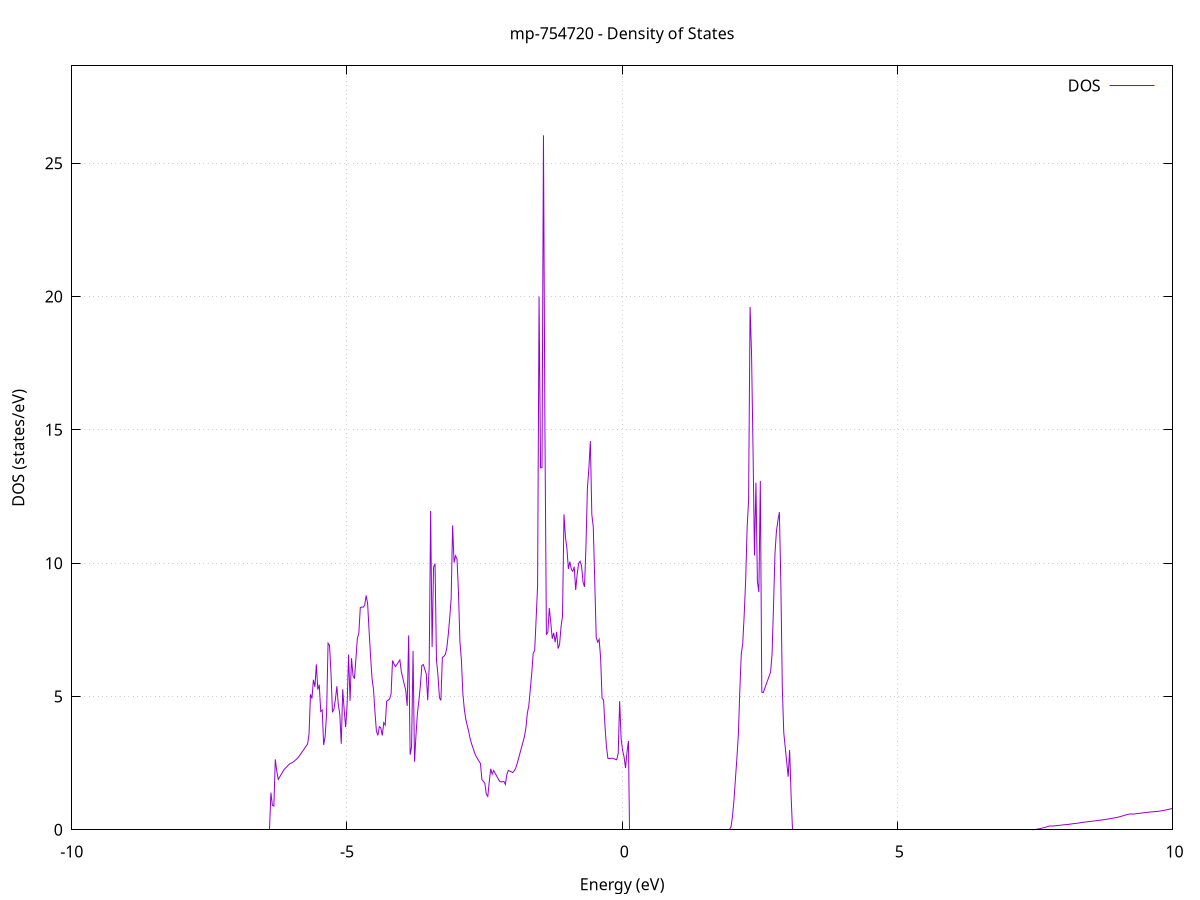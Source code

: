 set title 'mp-754720 - Density of States'
set xlabel 'Energy (eV)'
set ylabel 'DOS (states/eV)'
set grid
set xrange [-10:10]
set yrange [0:28.649]
set xzeroaxis lt -1
set terminal png size 800,600
set output 'mp-754720_dos_gnuplot.png'
plot '-' using 1:2 with lines title 'DOS'
-21.638000 0.000000
-21.611400 0.000000
-21.584700 0.000000
-21.558100 0.000000
-21.531500 0.000000
-21.504900 0.000000
-21.478200 0.000000
-21.451600 0.000000
-21.425000 0.000000
-21.398400 0.000000
-21.371700 0.000000
-21.345100 0.000000
-21.318500 0.000000
-21.291900 0.000000
-21.265200 0.000000
-21.238600 0.000000
-21.212000 0.000000
-21.185400 0.000000
-21.158700 0.000000
-21.132100 0.000000
-21.105500 0.000000
-21.078900 0.000000
-21.052200 0.000000
-21.025600 0.000000
-20.999000 0.000000
-20.972400 0.000000
-20.945700 0.000000
-20.919100 0.000000
-20.892500 0.000000
-20.865900 0.000000
-20.839200 0.000000
-20.812600 0.000000
-20.786000 0.000000
-20.759400 0.000000
-20.732700 0.000000
-20.706100 0.000000
-20.679500 0.000000
-20.652900 0.000000
-20.626200 0.000000
-20.599600 0.000000
-20.573000 0.000000
-20.546400 0.000000
-20.519700 0.000000
-20.493100 0.000000
-20.466500 0.000000
-20.439900 0.000000
-20.413200 0.000000
-20.386600 0.000000
-20.360000 0.000000
-20.333400 0.000000
-20.306700 0.000000
-20.280100 0.000000
-20.253500 0.000000
-20.226900 0.000000
-20.200200 0.000000
-20.173600 0.000000
-20.147000 0.000000
-20.120400 0.000000
-20.093700 0.000000
-20.067100 0.000000
-20.040500 0.000000
-20.013900 0.000000
-19.987200 0.000000
-19.960600 0.000000
-19.934000 0.000000
-19.907400 0.000000
-19.880700 0.000000
-19.854100 0.000000
-19.827500 0.000000
-19.800900 0.000000
-19.774200 0.000000
-19.747600 0.000000
-19.721000 0.000000
-19.694400 0.000000
-19.667700 0.000000
-19.641100 0.000000
-19.614500 0.000000
-19.587900 0.000000
-19.561200 0.000000
-19.534600 0.000000
-19.508000 0.000000
-19.481400 0.000000
-19.454700 0.000000
-19.428100 0.000000
-19.401500 0.000000
-19.374900 0.000000
-19.348200 0.000000
-19.321600 0.000000
-19.295000 0.000000
-19.268400 0.000000
-19.241700 0.000000
-19.215100 0.013500
-19.188500 0.262800
-19.161900 0.512100
-19.135200 0.761300
-19.108600 0.581000
-19.082000 0.861000
-19.055400 1.141000
-19.028700 1.421000
-19.002100 1.131300
-18.975500 1.180800
-18.948900 1.230400
-18.922200 1.279900
-18.895600 1.297900
-18.869000 1.308800
-18.842400 1.319700
-18.815700 1.331900
-18.789100 1.330000
-18.762500 1.328100
-18.735900 1.326100
-18.709200 1.344200
-18.682600 1.369500
-18.656000 1.394700
-18.629400 1.420000
-18.602700 1.445300
-18.576100 1.470600
-18.549500 1.483100
-18.522900 1.506800
-18.496200 1.530500
-18.469600 1.542400
-18.443000 1.564600
-18.416400 1.586800
-18.389700 1.609800
-18.363100 1.633300
-18.336500 1.656800
-18.309900 1.680700
-18.283200 1.705400
-18.256600 1.730200
-18.230000 1.754900
-18.203400 1.779600
-18.176700 1.823800
-18.150100 1.875600
-18.123500 1.921600
-18.096900 1.970700
-18.070200 2.034600
-18.043600 2.095800
-18.017000 2.142300
-17.990400 2.188800
-17.963700 2.235300
-17.937100 2.279700
-17.910500 2.323800
-17.883900 2.367900
-17.857200 2.410000
-17.830600 2.451700
-17.804000 2.606600
-17.777400 2.712200
-17.750700 2.817700
-17.724100 3.041800
-17.697500 3.201600
-17.670900 3.361400
-17.644200 3.524700
-17.617600 3.700700
-17.591000 3.876600
-17.564400 4.531100
-17.537700 4.393200
-17.511100 5.757300
-17.484500 6.643500
-17.457900 4.476700
-17.431200 9.037900
-17.404600 3.074600
-17.378000 1.661200
-17.351400 4.841900
-17.324700 5.038200
-17.298100 11.212200
-17.271500 9.066500
-17.244900 17.786100
-17.218200 11.670300
-17.191600 11.212400
-17.165000 11.728000
-17.138400 12.166600
-17.111700 12.507100
-17.085100 13.699700
-17.058500 14.725500
-17.031900 9.763300
-17.005200 5.549600
-16.978600 0.000000
-16.952000 0.000000
-16.925400 0.000000
-16.898700 0.000000
-16.872100 0.000000
-16.845500 0.000000
-16.818900 0.000000
-16.792200 0.000000
-16.765600 0.000000
-16.739000 0.000000
-16.712400 0.000000
-16.685700 0.000000
-16.659100 0.000000
-16.632500 0.000000
-16.605900 0.000000
-16.579200 0.000000
-16.552600 0.000000
-16.526000 0.000000
-16.499400 0.000000
-16.472700 0.000000
-16.446100 0.000000
-16.419500 0.000000
-16.392900 0.000000
-16.366200 0.000000
-16.339600 0.000000
-16.313000 0.000000
-16.286400 0.000000
-16.259700 0.000000
-16.233100 0.000000
-16.206500 0.000000
-16.179900 0.000000
-16.153200 0.000000
-16.126600 0.000000
-16.100000 0.000000
-16.073400 0.000000
-16.046700 0.000000
-16.020100 0.000000
-15.993500 0.000000
-15.966900 0.000000
-15.940200 0.000000
-15.913600 0.000000
-15.887000 0.000000
-15.860400 0.000000
-15.833700 0.000000
-15.807100 0.000000
-15.780500 0.000000
-15.753900 0.000000
-15.727200 0.000000
-15.700600 0.000000
-15.674000 0.000000
-15.647400 0.000000
-15.620700 0.000000
-15.594100 0.000000
-15.567500 0.000000
-15.540900 0.000000
-15.514200 0.000000
-15.487600 0.000000
-15.461000 0.000000
-15.434400 0.000000
-15.407700 0.000000
-15.381100 0.000000
-15.354500 0.000000
-15.327900 0.000000
-15.301200 0.000000
-15.274600 0.000000
-15.248000 0.000000
-15.221400 0.000000
-15.194700 0.000000
-15.168100 0.000000
-15.141500 0.000000
-15.114900 0.000000
-15.088200 0.000000
-15.061600 0.000000
-15.035000 0.000000
-15.008400 0.000000
-14.981700 0.000000
-14.955100 0.000000
-14.928500 0.000000
-14.901900 0.000000
-14.875200 0.000000
-14.848600 0.000000
-14.822000 0.000000
-14.795400 0.000000
-14.768700 0.000000
-14.742100 0.000000
-14.715500 0.000000
-14.688900 0.000000
-14.662200 0.000000
-14.635600 0.000000
-14.609000 0.000000
-14.582400 0.000000
-14.555700 0.000000
-14.529100 0.000000
-14.502500 0.000000
-14.475900 0.000000
-14.449200 0.000000
-14.422600 0.000000
-14.396000 0.000000
-14.369400 0.000000
-14.342700 0.000000
-14.316100 0.000000
-14.289500 0.000000
-14.262900 0.000000
-14.236200 0.000000
-14.209600 0.000000
-14.183000 0.000000
-14.156400 0.000000
-14.129800 0.000000
-14.103100 0.000000
-14.076500 0.000000
-14.049900 0.000000
-14.023300 0.000000
-13.996600 0.000000
-13.970000 0.000000
-13.943400 0.000000
-13.916800 0.000000
-13.890100 0.000000
-13.863500 0.000000
-13.836900 0.000000
-13.810300 0.000000
-13.783600 0.000000
-13.757000 0.000000
-13.730400 0.000000
-13.703800 0.000000
-13.677100 0.000000
-13.650500 0.000000
-13.623900 0.000000
-13.597300 0.000000
-13.570600 0.000000
-13.544000 0.000000
-13.517400 0.000000
-13.490800 0.000000
-13.464100 0.000000
-13.437500 0.000000
-13.410900 0.000000
-13.384300 0.000000
-13.357600 0.000000
-13.331000 0.000000
-13.304400 0.000000
-13.277800 0.000000
-13.251100 0.000000
-13.224500 0.000000
-13.197900 0.000000
-13.171300 0.000000
-13.144600 0.000000
-13.118000 0.000000
-13.091400 0.000000
-13.064800 0.000000
-13.038100 0.000000
-13.011500 0.000000
-12.984900 0.000000
-12.958300 0.000000
-12.931600 0.000000
-12.905000 0.000000
-12.878400 0.000000
-12.851800 0.000000
-12.825100 0.000000
-12.798500 0.000000
-12.771900 0.000000
-12.745300 0.000000
-12.718600 0.000000
-12.692000 0.000000
-12.665400 0.000000
-12.638800 0.000000
-12.612100 0.000000
-12.585500 0.000000
-12.558900 0.000000
-12.532300 0.000000
-12.505600 0.000000
-12.479000 0.000000
-12.452400 0.000000
-12.425800 0.000000
-12.399100 0.000000
-12.372500 0.000000
-12.345900 0.000000
-12.319300 0.000000
-12.292600 0.000000
-12.266000 0.000000
-12.239400 0.000000
-12.212800 0.000000
-12.186100 0.000000
-12.159500 0.000000
-12.132900 0.000000
-12.106300 0.000000
-12.079600 0.000000
-12.053000 0.000000
-12.026400 0.000000
-11.999800 0.000000
-11.973100 0.000000
-11.946500 0.000000
-11.919900 0.000000
-11.893300 0.000000
-11.866600 0.000000
-11.840000 0.000000
-11.813400 0.000000
-11.786800 0.000000
-11.760100 0.000000
-11.733500 0.000000
-11.706900 0.000000
-11.680300 0.000000
-11.653600 0.000000
-11.627000 0.000000
-11.600400 0.000000
-11.573800 0.000000
-11.547100 0.000000
-11.520500 0.000000
-11.493900 0.000000
-11.467300 0.000000
-11.440600 0.000000
-11.414000 0.000000
-11.387400 0.000000
-11.360800 0.000000
-11.334100 0.000000
-11.307500 0.000000
-11.280900 0.000000
-11.254300 0.000000
-11.227600 0.000000
-11.201000 0.000000
-11.174400 0.000000
-11.147800 0.000000
-11.121100 0.000000
-11.094500 0.000000
-11.067900 0.000000
-11.041300 0.000000
-11.014600 0.000000
-10.988000 0.000000
-10.961400 0.000000
-10.934800 0.000000
-10.908100 0.000000
-10.881500 0.000000
-10.854900 0.000000
-10.828300 0.000000
-10.801600 0.000000
-10.775000 0.000000
-10.748400 0.000000
-10.721800 0.000000
-10.695100 0.000000
-10.668500 0.000000
-10.641900 0.000000
-10.615300 0.000000
-10.588600 0.000000
-10.562000 0.000000
-10.535400 0.000000
-10.508800 0.000000
-10.482100 0.000000
-10.455500 0.000000
-10.428900 0.000000
-10.402300 0.000000
-10.375600 0.000000
-10.349000 0.000000
-10.322400 0.000000
-10.295800 0.000000
-10.269100 0.000000
-10.242500 0.000000
-10.215900 0.000000
-10.189300 0.000000
-10.162600 0.000000
-10.136000 0.000000
-10.109400 0.000000
-10.082800 0.000000
-10.056100 0.000000
-10.029500 0.000000
-10.002900 0.000000
-9.976300 0.000000
-9.949600 0.000000
-9.923000 0.000000
-9.896400 0.000000
-9.869800 0.000000
-9.843100 0.000000
-9.816500 0.000000
-9.789900 0.000000
-9.763300 0.000000
-9.736600 0.000000
-9.710000 0.000000
-9.683400 0.000000
-9.656800 0.000000
-9.630100 0.000000
-9.603500 0.000000
-9.576900 0.000000
-9.550300 0.000000
-9.523600 0.000000
-9.497000 0.000000
-9.470400 0.000000
-9.443800 0.000000
-9.417100 0.000000
-9.390500 0.000000
-9.363900 0.000000
-9.337300 0.000000
-9.310600 0.000000
-9.284000 0.000000
-9.257400 0.000000
-9.230800 0.000000
-9.204100 0.000000
-9.177500 0.000000
-9.150900 0.000000
-9.124300 0.000000
-9.097600 0.000000
-9.071000 0.000000
-9.044400 0.000000
-9.017800 0.000000
-8.991100 0.000000
-8.964500 0.000000
-8.937900 0.000000
-8.911300 0.000000
-8.884600 0.000000
-8.858000 0.000000
-8.831400 0.000000
-8.804800 0.000000
-8.778100 0.000000
-8.751500 0.000000
-8.724900 0.000000
-8.698300 0.000000
-8.671600 0.000000
-8.645000 0.000000
-8.618400 0.000000
-8.591800 0.000000
-8.565100 0.000000
-8.538500 0.000000
-8.511900 0.000000
-8.485300 0.000000
-8.458600 0.000000
-8.432000 0.000000
-8.405400 0.000000
-8.378800 0.000000
-8.352100 0.000000
-8.325500 0.000000
-8.298900 0.000000
-8.272300 0.000000
-8.245600 0.000000
-8.219000 0.000000
-8.192400 0.000000
-8.165800 0.000000
-8.139100 0.000000
-8.112500 0.000000
-8.085900 0.000000
-8.059300 0.000000
-8.032600 0.000000
-8.006000 0.000000
-7.979400 0.000000
-7.952800 0.000000
-7.926100 0.000000
-7.899500 0.000000
-7.872900 0.000000
-7.846300 0.000000
-7.819600 0.000000
-7.793000 0.000000
-7.766400 0.000000
-7.739800 0.000000
-7.713100 0.000000
-7.686500 0.000000
-7.659900 0.000000
-7.633300 0.000000
-7.606600 0.000000
-7.580000 0.000000
-7.553400 0.000000
-7.526800 0.000000
-7.500100 0.000000
-7.473500 0.000000
-7.446900 0.000000
-7.420300 0.000000
-7.393600 0.000000
-7.367000 0.000000
-7.340400 0.000000
-7.313800 0.000000
-7.287100 0.000000
-7.260500 0.000000
-7.233900 0.000000
-7.207300 0.000000
-7.180600 0.000000
-7.154000 0.000000
-7.127400 0.000000
-7.100800 0.000000
-7.074100 0.000000
-7.047500 0.000000
-7.020900 0.000000
-6.994300 0.000000
-6.967600 0.000000
-6.941000 0.000000
-6.914400 0.000000
-6.887800 0.000000
-6.861100 0.000000
-6.834500 0.000000
-6.807900 0.000000
-6.781300 0.000000
-6.754600 0.000000
-6.728000 0.000000
-6.701400 0.000000
-6.674800 0.000000
-6.648100 0.000000
-6.621500 0.000000
-6.594900 0.000000
-6.568300 0.000000
-6.541600 0.000000
-6.515000 0.000000
-6.488400 0.000000
-6.461800 0.000000
-6.435100 0.000000
-6.408500 0.000000
-6.381900 1.392800
-6.355300 0.919900
-6.328600 0.892700
-6.302000 2.640400
-6.275400 2.198100
-6.248800 1.891000
-6.222100 1.982500
-6.195500 2.074000
-6.168900 2.165500
-6.142300 2.257000
-6.115600 2.316500
-6.089000 2.374400
-6.062400 2.432400
-6.035800 2.479200
-6.009100 2.504400
-5.982500 2.533200
-5.955900 2.579200
-5.929300 2.625200
-5.902600 2.677500
-5.876000 2.741100
-5.849400 2.819700
-5.822800 2.898300
-5.796100 2.976900
-5.769500 3.055500
-5.742900 3.134100
-5.716300 3.212700
-5.689600 3.583800
-5.663000 5.082500
-5.636400 4.922500
-5.609800 5.625900
-5.583100 5.360100
-5.556500 6.203500
-5.529900 5.256000
-5.503300 5.438900
-5.476600 4.436300
-5.450000 4.491300
-5.423400 3.181900
-5.396800 3.495100
-5.370100 4.367100
-5.343500 6.995700
-5.316900 6.921500
-5.290300 5.875000
-5.263600 4.405000
-5.237000 4.530000
-5.210400 4.882500
-5.183800 5.384000
-5.157100 4.685300
-5.130500 4.342300
-5.103900 3.224600
-5.077300 5.272000
-5.050600 4.494600
-5.024000 3.845200
-4.997400 4.683400
-4.970800 6.568600
-4.944100 4.835200
-4.917500 6.434800
-4.890900 5.790300
-4.864300 5.664400
-4.837600 6.400900
-4.811000 7.185900
-4.784400 7.372600
-4.757800 8.333700
-4.731100 8.355000
-4.704500 8.347100
-4.677900 8.425600
-4.651300 8.787300
-4.624600 8.483500
-4.598000 7.458800
-4.571400 6.511000
-4.544800 5.677700
-4.518100 5.269300
-4.491500 4.419100
-4.464900 3.698300
-4.438300 3.539800
-4.411600 3.870100
-4.385000 3.819500
-4.358400 3.535700
-4.331800 4.019200
-4.305100 3.928300
-4.278500 4.822400
-4.251900 4.859200
-4.225300 4.909100
-4.198600 5.087900
-4.172000 6.348600
-4.145400 6.212800
-4.118800 6.118600
-4.092100 6.201600
-4.065500 6.284700
-4.038900 6.367700
-4.012300 5.928100
-3.985600 5.692800
-3.959000 5.457500
-3.932400 5.233100
-3.905800 4.646400
-3.879100 7.288300
-3.852500 2.818400
-3.825900 3.116700
-3.799300 6.707600
-3.772600 2.552300
-3.746000 3.549500
-3.719400 4.377600
-3.692800 4.849600
-3.666100 5.418300
-3.639500 6.159100
-3.612900 6.197000
-3.586300 6.023100
-3.559600 5.848900
-3.533000 4.858800
-3.506400 6.081300
-3.479800 11.956700
-3.453100 6.851500
-3.426500 9.849600
-3.399900 9.981700
-3.373300 6.354200
-3.346600 5.793700
-3.320000 4.957400
-3.293400 4.851900
-3.266800 6.466200
-3.240100 6.501100
-3.213500 6.574300
-3.186900 6.799400
-3.160300 7.303500
-3.133700 7.924200
-3.107000 8.679000
-3.080400 11.413800
-3.053800 10.021900
-3.027200 10.275500
-3.000500 10.154900
-2.973900 8.899500
-2.947300 7.040100
-2.920700 6.369300
-2.894000 5.093200
-2.867400 4.515200
-2.840800 4.136200
-2.814200 3.907000
-2.787500 3.677700
-2.760900 3.412000
-2.734300 3.213300
-2.707700 3.057400
-2.681000 2.885400
-2.654400 2.757500
-2.627800 2.666000
-2.601200 2.574500
-2.574500 2.483000
-2.547900 1.883000
-2.521300 1.814600
-2.494700 1.746300
-2.468000 1.328800
-2.441400 1.250200
-2.414800 1.799800
-2.388200 2.287700
-2.361500 2.084400
-2.334900 2.221000
-2.308300 2.121400
-2.281700 2.021800
-2.255000 1.922200
-2.228400 1.822600
-2.201800 1.795800
-2.175200 1.803000
-2.148500 1.810300
-2.121900 1.698400
-2.095300 2.061900
-2.068700 2.228000
-2.042000 2.201000
-2.015400 2.174100
-1.988800 2.147300
-1.962200 2.206200
-1.935500 2.303200
-1.908900 2.473100
-1.882300 2.676500
-1.855700 2.880000
-1.829000 3.083400
-1.802400 3.286800
-1.775800 3.490200
-1.749200 3.810900
-1.722500 4.374700
-1.695900 4.655000
-1.669300 5.255300
-1.642700 5.869700
-1.616000 6.623500
-1.589400 6.719700
-1.562800 7.915100
-1.536200 9.151400
-1.509500 19.998500
-1.482900 13.576300
-1.456300 13.582000
-1.429700 26.044600
-1.403000 15.000800
-1.376400 7.312900
-1.349800 7.418100
-1.323200 8.319500
-1.296500 7.761400
-1.269900 7.165600
-1.243300 7.384900
-1.216700 7.036000
-1.190000 7.422600
-1.163400 6.796900
-1.136800 6.951300
-1.110200 7.618800
-1.083500 8.007900
-1.056900 11.830200
-1.030300 10.982100
-1.003700 10.558500
-0.977000 9.781500
-0.950400 10.056300
-0.923800 9.766800
-0.897200 9.692500
-0.870500 9.862600
-0.843900 8.994400
-0.817300 9.581800
-0.790700 9.991000
-0.764000 10.071500
-0.737400 9.896100
-0.710800 9.286400
-0.684200 9.111400
-0.657500 10.612300
-0.630900 12.822500
-0.604300 13.560000
-0.577700 14.576400
-0.551000 11.824100
-0.524400 11.352000
-0.497800 9.329900
-0.471200 7.216000
-0.444500 7.035300
-0.417900 7.144800
-0.391300 6.449900
-0.364700 4.928800
-0.338000 4.872800
-0.311400 3.872000
-0.284800 3.102200
-0.258200 2.674700
-0.231500 2.673500
-0.204900 2.680700
-0.178300 2.681100
-0.151700 2.666500
-0.125000 2.642800
-0.098400 2.625100
-0.071800 2.862600
-0.045200 4.823200
-0.018500 3.409800
0.008100 2.979900
0.034700 2.734700
0.061300 2.315200
0.088000 2.915300
0.114600 3.329900
0.141200 0.000000
0.167800 0.000000
0.194500 0.000000
0.221100 0.000000
0.247700 0.000000
0.274300 0.000000
0.301000 0.000000
0.327600 0.000000
0.354200 0.000000
0.380800 0.000000
0.407500 0.000000
0.434100 0.000000
0.460700 0.000000
0.487300 0.000000
0.514000 0.000000
0.540600 0.000000
0.567200 0.000000
0.593800 0.000000
0.620500 0.000000
0.647100 0.000000
0.673700 0.000000
0.700300 0.000000
0.727000 0.000000
0.753600 0.000000
0.780200 0.000000
0.806800 0.000000
0.833500 0.000000
0.860100 0.000000
0.886700 0.000000
0.913300 0.000000
0.940000 0.000000
0.966600 0.000000
0.993200 0.000000
1.019800 0.000000
1.046500 0.000000
1.073100 0.000000
1.099700 0.000000
1.126300 0.000000
1.153000 0.000000
1.179600 0.000000
1.206200 0.000000
1.232800 0.000000
1.259500 0.000000
1.286100 0.000000
1.312700 0.000000
1.339300 0.000000
1.366000 0.000000
1.392600 0.000000
1.419200 0.000000
1.445800 0.000000
1.472500 0.000000
1.499100 0.000000
1.525700 0.000000
1.552300 0.000000
1.579000 0.000000
1.605600 0.000000
1.632200 0.000000
1.658800 0.000000
1.685500 0.000000
1.712100 0.000000
1.738700 0.000000
1.765300 0.000000
1.792000 0.000000
1.818600 0.000000
1.845200 0.000000
1.871800 0.000000
1.898500 0.000000
1.925100 0.000000
1.951700 0.000000
1.978300 0.117400
2.005000 0.509700
2.031600 1.102600
2.058200 1.899900
2.084800 2.681500
2.111500 3.562700
2.138100 5.228800
2.164700 6.588000
2.191300 6.989700
2.218000 8.078800
2.244600 9.382500
2.271200 11.339100
2.297800 12.378100
2.324500 19.608700
2.351100 17.863100
2.377700 14.330500
2.404300 10.284200
2.431000 13.012400
2.457600 9.312200
2.484200 8.912100
2.510800 13.085500
2.537500 5.158200
2.564100 5.146000
2.590700 5.299300
2.617300 5.452700
2.644000 5.606200
2.670600 5.759700
2.697200 5.913200
2.723800 6.584000
2.750500 8.399400
2.777100 10.368000
2.803700 11.202900
2.830300 11.598400
2.857000 11.913600
2.883600 9.245200
2.910200 5.328700
2.936800 3.638300
2.963500 3.090100
2.990100 2.539700
3.016700 1.989300
3.043300 2.991300
3.070000 1.273600
3.096600 0.000000
3.123200 0.000000
3.149800 0.000000
3.176500 0.000000
3.203100 0.000000
3.229700 0.000000
3.256300 0.000000
3.283000 0.000000
3.309600 0.000000
3.336200 0.000000
3.362800 0.000000
3.389500 0.000000
3.416100 0.000000
3.442700 0.000000
3.469300 0.000000
3.496000 0.000000
3.522600 0.000000
3.549200 0.000000
3.575800 0.000000
3.602500 0.000000
3.629100 0.000000
3.655700 0.000000
3.682300 0.000000
3.709000 0.000000
3.735600 0.000000
3.762200 0.000000
3.788800 0.000000
3.815500 0.000000
3.842100 0.000000
3.868700 0.000000
3.895300 0.000000
3.922000 0.000000
3.948600 0.000000
3.975200 0.000000
4.001800 0.000000
4.028500 0.000000
4.055100 0.000000
4.081700 0.000000
4.108300 0.000000
4.135000 0.000000
4.161600 0.000000
4.188200 0.000000
4.214800 0.000000
4.241500 0.000000
4.268100 0.000000
4.294700 0.000000
4.321300 0.000000
4.348000 0.000000
4.374600 0.000000
4.401200 0.000000
4.427800 0.000000
4.454500 0.000000
4.481100 0.000000
4.507700 0.000000
4.534300 0.000000
4.561000 0.000000
4.587600 0.000000
4.614200 0.000000
4.640800 0.000000
4.667500 0.000000
4.694100 0.000000
4.720700 0.000000
4.747300 0.000000
4.774000 0.000000
4.800600 0.000000
4.827200 0.000000
4.853800 0.000000
4.880500 0.000000
4.907100 0.000000
4.933700 0.000000
4.960300 0.000000
4.987000 0.000000
5.013600 0.000000
5.040200 0.000000
5.066800 0.000000
5.093500 0.000000
5.120100 0.000000
5.146700 0.000000
5.173300 0.000000
5.200000 0.000000
5.226600 0.000000
5.253200 0.000000
5.279800 0.000000
5.306500 0.000000
5.333100 0.000000
5.359700 0.000000
5.386300 0.000000
5.413000 0.000000
5.439600 0.000000
5.466200 0.000000
5.492800 0.000000
5.519500 0.000000
5.546100 0.000000
5.572700 0.000000
5.599300 0.000000
5.626000 0.000000
5.652600 0.000000
5.679200 0.000000
5.705800 0.000000
5.732500 0.000000
5.759100 0.000000
5.785700 0.000000
5.812300 0.000000
5.839000 0.000000
5.865600 0.000000
5.892200 0.000000
5.918800 0.000000
5.945500 0.000000
5.972100 0.000000
5.998700 0.000000
6.025300 0.000000
6.052000 0.000000
6.078600 0.000000
6.105200 0.000000
6.131800 0.000000
6.158500 0.000000
6.185100 0.000000
6.211700 0.000000
6.238300 0.000000
6.265000 0.000000
6.291600 0.000000
6.318200 0.000000
6.344800 0.000000
6.371500 0.000000
6.398100 0.000000
6.424700 0.000000
6.451300 0.000000
6.478000 0.000000
6.504600 0.000000
6.531200 0.000000
6.557800 0.000000
6.584500 0.000000
6.611100 0.000000
6.637700 0.000000
6.664300 0.000000
6.691000 0.000000
6.717600 0.000000
6.744200 0.000000
6.770800 0.000000
6.797500 0.000000
6.824100 0.000000
6.850700 0.000000
6.877300 0.000000
6.904000 0.000000
6.930600 0.000000
6.957200 0.000000
6.983800 0.000000
7.010500 0.000000
7.037100 0.000000
7.063700 0.000000
7.090300 0.000000
7.117000 0.000000
7.143600 0.000000
7.170200 0.000000
7.196800 0.000000
7.223500 0.000000
7.250100 0.000000
7.276700 0.000000
7.303300 0.000000
7.330000 0.000000
7.356600 0.000000
7.383200 0.000000
7.409800 0.000000
7.436500 0.000000
7.463100 0.001900
7.489700 0.007400
7.516300 0.014800
7.543000 0.023900
7.569600 0.034100
7.596200 0.045600
7.622800 0.058200
7.649500 0.071800
7.676100 0.086300
7.702700 0.101700
7.729300 0.117900
7.756000 0.135000
7.782600 0.145500
7.809200 0.140100
7.835800 0.142800
7.862400 0.147600
7.889100 0.152500
7.915700 0.158500
7.942300 0.166100
7.968900 0.173000
7.995600 0.179300
8.022200 0.185400
8.048800 0.191000
8.075400 0.196000
8.102100 0.200400
8.128700 0.207900
8.155300 0.216100
8.181900 0.224200
8.208600 0.231400
8.235200 0.237700
8.261800 0.243100
8.288400 0.249900
8.315100 0.260500
8.341700 0.271400
8.368300 0.278200
8.394900 0.285100
8.421600 0.291800
8.448200 0.298600
8.474800 0.305500
8.501400 0.312400
8.528100 0.319100
8.554700 0.325800
8.581300 0.332600
8.607900 0.339400
8.634600 0.346200
8.661200 0.353500
8.687800 0.361100
8.714400 0.368900
8.741100 0.376800
8.767700 0.384800
8.794300 0.392700
8.820900 0.401200
8.847600 0.410300
8.874200 0.419900
8.900800 0.430100
8.927400 0.440200
8.954100 0.450300
8.980700 0.460600
9.007300 0.471500
9.033900 0.484500
9.060600 0.499600
9.087200 0.516800
9.113800 0.534500
9.140400 0.550500
9.167100 0.564900
9.193700 0.577600
9.220300 0.588700
9.246900 0.598100
9.273600 0.587300
9.300200 0.592100
9.326800 0.599600
9.353400 0.607000
9.380100 0.613000
9.406700 0.619800
9.433300 0.626600
9.459900 0.633400
9.486600 0.640100
9.513200 0.646600
9.539800 0.653100
9.566400 0.659400
9.593100 0.665000
9.619700 0.669800
9.646300 0.674300
9.672900 0.678900
9.699600 0.683800
9.726200 0.689000
9.752800 0.695900
9.779400 0.704400
9.806100 0.714000
9.832700 0.724400
9.859300 0.735300
9.885900 0.746700
9.912600 0.758500
9.939200 0.770700
9.965800 0.783400
9.992400 0.796500
10.019100 0.809800
10.045700 0.823300
10.072300 0.837100
10.098900 0.840100
10.125600 0.846000
10.152200 0.850800
10.178800 0.858500
10.205400 0.866300
10.232100 0.874400
10.258700 0.882700
10.285300 0.891200
10.311900 0.899900
10.338600 0.908800
10.365200 0.917900
10.391800 0.927300
10.418400 0.937200
10.445100 0.947100
10.471700 0.957100
10.498300 0.967100
10.524900 0.977200
10.551600 0.987200
10.578200 0.997500
10.604800 1.007400
10.631400 1.017300
10.658100 1.027000
10.684700 1.037800
10.711300 1.047500
10.737900 1.055600
10.764600 1.061200
10.791200 1.066200
10.817800 1.070900
10.844400 1.077300
10.871100 1.085600
10.897700 1.094800
10.924300 1.105300
10.950900 1.115700
10.977600 1.125700
11.004200 1.135200
11.030800 1.144600
11.057400 1.159100
11.084100 1.174800
11.110700 1.191100
11.137300 1.204000
11.163900 1.218100
11.190600 1.234000
11.217200 1.253000
11.243800 1.272700
11.270400 1.291700
11.297100 1.310200
11.323700 1.328100
11.350300 1.345500
11.376900 1.362200
11.403600 1.377700
11.430200 1.391500
11.456800 1.403600
11.483400 1.412000
11.510100 1.419300
11.536700 1.425400
11.563300 1.426900
11.589900 1.415400
11.616600 1.424400
11.643200 1.434700
11.669800 1.450700
11.696400 1.478300
11.723100 1.511300
11.749700 1.536500
11.776300 1.566500
11.802900 1.590600
11.829600 1.606600
11.856200 1.616000
11.882800 1.621400
11.909400 1.621700
11.936100 1.616700
11.962700 1.611500
11.989300 1.607400
12.015900 1.605300
12.042600 1.607500
12.069200 1.612000
12.095800 1.617700
12.122400 1.626400
12.149100 1.638500
12.175700 1.654100
12.202300 1.666300
12.228900 1.672900
12.255600 1.677400
12.282200 1.680100
12.308800 1.680900
12.335400 1.694600
12.362100 1.741500
12.388700 1.793600
12.415300 1.845800
12.441900 1.897700
12.468600 1.949100
12.495200 1.960500
12.521800 1.749900
12.548400 1.550900
12.575100 1.470100
12.601700 1.416100
12.628300 1.395400
12.654900 1.412500
12.681600 1.479900
12.708200 1.543400
12.734800 1.603100
12.761400 1.647600
12.788100 1.669600
12.814700 1.693000
12.841300 1.725700
12.867900 1.778100
12.894600 1.815500
12.921200 1.847400
12.947800 1.884500
12.974400 1.943600
13.001100 2.048800
13.027700 2.193300
13.054300 2.218500
13.080900 2.216600
13.107600 2.202900
13.134200 2.200300
13.160800 2.212200
13.187400 2.241400
13.214100 2.281400
13.240700 2.331700
13.267300 2.399800
13.293900 2.403100
13.320600 2.491600
13.347200 2.526700
13.373800 2.546600
13.400400 2.464400
13.427100 2.552500
13.453700 2.585500
13.480300 2.635300
13.506900 2.669900
13.533600 2.687800
13.560200 2.700700
13.586800 2.713000
13.613400 2.722600
13.640100 2.618100
13.666700 2.612500
13.693300 2.595300
13.719900 2.570000
13.746600 2.561100
13.773200 2.568500
13.799800 2.576700
13.826400 2.573200
13.853100 3.939300
13.879700 2.432100
13.906300 2.382900
13.932900 2.337800
13.959600 2.295900
13.986200 2.256300
14.012800 2.277600
14.039400 2.334200
14.066100 2.651800
14.092700 2.757200
14.119300 2.582700
14.145900 2.546500
14.172600 2.627700
14.199200 2.788300
14.225800 2.994500
14.252400 3.428500
14.279100 3.337000
14.305700 3.161100
14.332300 3.078300
14.358900 3.106500
14.385600 3.139000
14.412200 3.095600
14.438800 3.106400
14.465400 3.055500
14.492100 3.051800
14.518700 3.070300
14.545300 3.116100
14.571900 3.205100
14.598600 3.397600
14.625200 3.232500
14.651800 3.105100
14.678400 3.059300
14.705100 3.023000
14.731700 3.007400
14.758300 3.028500
14.784900 3.066200
14.811600 3.088100
14.838200 3.123300
14.864800 3.170500
14.891400 3.451700
14.918100 3.570000
14.944700 3.493400
14.971300 3.449800
14.997900 3.441600
15.024600 3.364100
15.051200 3.374200
15.077800 4.068000
15.104400 2.649100
15.131100 2.516600
15.157700 2.518800
15.184300 2.571600
15.210900 2.921400
15.237600 3.023000
15.264200 3.067300
15.290800 2.511700
15.317400 1.787500
15.344100 1.949100
15.370700 1.921600
15.397300 1.550800
15.423900 2.099600
15.450600 2.790500
15.477200 3.504900
15.503800 4.201200
15.530400 5.637900
15.557100 7.880900
15.583700 7.214200
15.610300 7.624300
15.636900 6.277700
15.663600 5.528100
15.690200 4.725400
15.716800 4.651100
15.743400 4.726700
15.770100 4.479900
15.796700 4.246100
15.823300 4.136800
15.849900 3.916900
15.876600 3.379400
15.903200 2.824400
15.929800 2.312700
15.956400 2.027100
15.983100 1.921000
16.009700 1.818100
16.036300 1.910800
16.062900 1.921700
16.089600 2.054300
16.116200 2.158700
16.142800 2.078800
16.169400 2.096000
16.196100 1.982400
16.222700 1.776200
16.249300 1.675200
16.275900 1.773900
16.302600 2.039500
16.329200 2.409200
16.355800 2.716900
16.382400 2.658200
16.409100 2.677700
16.435700 2.721900
16.462300 2.838700
16.488900 2.936900
16.515600 3.073000
16.542200 3.176700
16.568800 3.305000
16.595400 3.471500
16.622100 3.577000
16.648700 3.808900
16.675300 3.750600
16.701900 3.867400
16.728600 3.982600
16.755200 4.182700
16.781800 4.455700
16.808400 4.910200
16.835100 4.606400
16.861700 3.909200
16.888300 3.100300
16.914900 2.512700
16.941600 2.467800
16.968200 2.509000
16.994800 2.893700
17.021400 3.165900
17.048100 3.631100
17.074700 3.868500
17.101300 3.922800
17.127900 2.799100
17.154600 2.329200
17.181200 2.212500
17.207800 2.147600
17.234400 2.108100
17.261100 2.069500
17.287700 2.037500
17.314300 2.015400
17.340900 2.002100
17.367600 1.994600
17.394200 1.991900
17.420800 1.989900
17.447400 1.990900
17.474100 1.996300
17.500700 2.001600
17.527300 2.007000
17.553900 2.031900
17.580600 2.047000
17.607200 2.052400
17.633800 2.073700
17.660400 2.080700
17.687100 2.086100
17.713700 2.091500
17.740300 2.096500
17.766900 2.099600
17.793600 2.100500
17.820200 2.109700
17.846800 2.120900
17.873400 2.133800
17.900100 2.144000
17.926700 2.182400
17.953300 2.286300
17.979900 2.421800
18.006600 2.582100
18.033200 2.743300
18.059800 2.895000
18.086400 3.065700
18.113100 3.100400
18.139700 2.948300
18.166300 3.131500
18.192900 3.066700
18.219600 2.888500
18.246200 2.636400
18.272800 2.438600
18.299400 2.354300
18.326100 2.292400
18.352700 2.243600
18.379300 2.211500
18.405900 2.190300
18.432600 2.173000
18.459200 2.159100
18.485800 2.148900
18.512400 2.143900
18.539100 2.145700
18.565700 2.152600
18.592300 2.161300
18.618900 2.182400
18.645600 2.215300
18.672200 2.260400
18.698800 2.320000
18.725400 2.400100
18.752100 2.483100
18.778700 2.482400
18.805300 2.463500
18.831900 2.450400
18.858500 2.415200
18.885200 2.401500
18.911800 2.406800
18.938400 2.393600
18.965000 2.343100
18.991700 2.267100
19.018300 2.123500
19.044900 1.987500
19.071500 1.911300
19.098200 1.886800
19.124800 1.864300
19.151400 1.842700
19.178000 1.821800
19.204700 1.801900
19.231300 1.782800
19.257900 1.764400
19.284500 1.746700
19.311200 1.729600
19.337800 1.713200
19.364400 1.697500
19.391000 1.705300
19.417700 1.701100
19.444300 1.693300
19.470900 1.681200
19.497500 1.675500
19.524200 1.667100
19.550800 1.646100
19.577400 1.624000
19.604000 1.601100
19.630700 1.578600
19.657300 1.556800
19.683900 1.570700
19.710500 1.773600
19.737200 1.941000
19.763800 1.995300
19.790400 1.994700
19.817000 2.010400
19.843700 2.021100
19.870300 2.027000
19.896900 2.020300
19.923500 1.983300
19.950200 1.974900
19.976800 1.997100
20.003400 1.999600
20.030000 2.000800
20.056700 2.007400
20.083300 1.989000
20.109900 1.974500
20.136500 1.982000
20.163200 2.020900
20.189800 2.078000
20.216400 2.110300
20.243000 2.073000
20.269700 2.036000
20.296300 1.998700
20.322900 1.964300
20.349500 1.957900
20.376200 1.998300
20.402800 2.168400
20.429400 3.019200
20.456000 3.518500
20.482700 4.127200
20.509300 4.378700
20.535900 4.196200
20.562500 4.119000
20.589200 3.612700
20.615800 2.987900
20.642400 3.124700
20.669000 3.339400
20.695700 3.242600
20.722300 3.105400
20.748900 3.041000
20.775500 3.050000
20.802200 3.087700
20.828800 3.110800
20.855400 3.076700
20.882000 3.084300
20.908700 3.104600
20.935300 3.127600
20.961900 3.098000
20.988500 3.097100
21.015200 3.094200
21.041800 3.066000
21.068400 3.040400
21.095000 3.000200
21.121700 2.760600
21.148300 2.125100
21.174900 1.985200
21.201500 2.307400
21.228200 2.789000
21.254800 3.136500
21.281400 3.410100
21.308000 3.655300
21.334700 3.979000
21.361300 3.583800
21.387900 3.419200
21.414500 3.355400
21.441200 3.334300
21.467800 3.326000
21.494400 3.321100
21.521000 3.411500
21.547700 3.457800
21.574300 3.491700
21.600900 3.661900
21.627500 3.553300
21.654200 3.054400
21.680800 2.439000
21.707400 2.181900
21.734000 2.017300
21.760700 1.938300
21.787300 2.046900
21.813900 1.963900
21.840500 1.672100
21.867200 1.497900
21.893800 1.395200
21.920400 1.309600
21.947000 1.236600
21.973700 1.199800
22.000300 1.223900
22.026900 1.251400
22.053500 1.197900
22.080200 1.141800
22.106800 1.135900
22.133400 1.145900
22.160000 1.213000
22.186700 1.372500
22.213300 1.552900
22.239900 1.666800
22.266500 1.786500
22.293200 1.907200
22.319800 2.036100
22.346400 2.167400
22.373000 2.540600
22.399700 2.683700
22.426300 2.779900
22.452900 2.769900
22.479500 2.792700
22.506200 2.787200
22.532800 2.831900
22.559400 2.907100
22.586000 3.056900
22.612700 3.299100
22.639300 3.494900
22.665900 4.121100
22.692500 3.318100
22.719200 2.699100
22.745800 2.272400
22.772400 1.936200
22.799000 1.748700
22.825700 1.329000
22.852300 1.217900
22.878900 1.107200
22.905500 1.018400
22.932200 0.952600
22.958800 0.919700
22.985400 0.898500
23.012000 0.886300
23.038700 0.900700
23.065300 1.181100
23.091900 1.917700
23.118500 2.146600
23.145200 2.102500
23.171800 2.257200
23.198400 2.422700
23.225000 2.686700
23.251700 2.933000
23.278300 3.116800
23.304900 3.428000
23.331500 3.738000
23.358200 4.051700
23.384800 4.307100
23.411400 4.397600
23.438000 4.297500
23.464700 3.901000
23.491300 3.948700
23.517900 4.090900
23.544500 4.045500
23.571200 4.399700
23.597800 4.581700
23.624400 4.361200
23.651000 4.120700
23.677700 3.902500
23.704300 3.493200
23.730900 3.215200
23.757500 3.068700
23.784200 2.912100
23.810800 2.820600
23.837400 2.841500
23.864000 2.828000
23.890700 2.701200
23.917300 2.649400
23.943900 2.604600
23.970500 2.545900
23.997200 2.477400
24.023800 2.630100
24.050400 2.958400
24.077000 3.217900
24.103700 3.556800
24.130300 3.982900
24.156900 3.796000
24.183500 3.950500
24.210200 3.428300
24.236800 3.457900
24.263400 3.596500
24.290000 3.782400
24.316700 3.879100
24.343300 4.181600
24.369900 5.122500
24.396500 4.656400
24.423200 4.040100
24.449800 3.666100
24.476400 3.493500
24.503000 3.361000
24.529700 3.253600
24.556300 3.013000
24.582900 2.770800
24.609500 2.426600
24.636200 2.257200
24.662800 2.160400
24.689400 2.055600
24.716000 1.881100
24.742700 1.672600
24.769300 1.583600
24.795900 1.546600
24.822500 1.548200
24.849200 1.580900
24.875800 1.657500
24.902400 2.053000
24.929000 2.135200
24.955700 2.187300
24.982300 2.252900
25.008900 2.331700
25.035500 2.350400
25.062200 2.318200
25.088800 2.350800
25.115400 2.401200
25.142000 2.431700
25.168700 2.457900
25.195300 2.483400
25.221900 2.507700
25.248500 2.519400
25.275200 2.512200
25.301800 2.476200
25.328400 2.421600
25.355000 2.422000
25.381700 2.407900
25.408300 2.384200
25.434900 2.383900
25.461500 2.399400
25.488200 2.421700
25.514800 2.386500
25.541400 2.368500
25.568000 2.349400
25.594700 2.339100
25.621300 2.389300
25.647900 2.298000
25.674500 2.270600
25.701200 2.289200
25.727800 2.224500
25.754400 2.137200
25.781000 2.021000
25.807700 1.885400
25.834300 1.814000
25.860900 1.636900
25.887500 1.536500
25.914200 1.438900
25.940800 1.343200
25.967400 1.262000
25.994000 1.229000
26.020700 1.226300
26.047300 1.171000
26.073900 1.059300
26.100500 0.977000
26.127200 0.847700
26.153800 0.885400
26.180400 0.965500
26.207000 1.125600
26.233700 1.367700
26.260300 1.634400
26.286900 1.722000
26.313500 1.760100
26.340200 1.805900
26.366800 1.909000
26.393400 2.035000
26.420000 2.138100
26.446700 2.169700
26.473300 2.116800
26.499900 1.989200
26.526500 1.963700
26.553200 1.914000
26.579800 1.845500
26.606400 1.824200
26.633000 1.830200
26.659700 1.912800
26.686300 1.970600
26.712900 2.111200
26.739500 2.301900
26.766200 2.333500
26.792800 2.355400
26.819400 2.377200
26.846000 2.391100
26.872700 2.426900
26.899300 2.430400
26.925900 2.377700
26.952500 2.285400
26.979200 2.193100
27.005800 2.159600
27.032400 2.152300
27.059000 2.175200
27.085700 2.215600
27.112300 2.289500
27.138900 2.339000
27.165500 2.343900
27.192200 2.333800
27.218800 2.486100
27.245400 2.230600
27.272000 2.112400
27.298700 2.061300
27.325300 2.085400
27.351900 2.245400
27.378500 2.781900
27.405200 3.299600
27.431800 3.041500
27.458400 2.922800
27.485000 2.860700
27.511700 2.702300
27.538300 2.569300
27.564900 2.491300
27.591500 2.418200
27.618200 2.366000
27.644800 2.320500
27.671400 2.285600
27.698000 2.360600
27.724700 2.053400
27.751300 1.825500
27.777900 1.726500
27.804500 1.644400
27.831200 1.572900
27.857800 1.510800
27.884400 1.464700
27.911000 1.456200
27.937700 1.556600
27.964300 1.587700
27.990900 1.535200
28.017500 1.445800
28.044200 1.382700
28.070800 1.330100
28.097400 1.273100
28.124000 1.232200
28.150700 1.184400
28.177300 1.347000
28.203900 1.590600
28.230500 1.814600
28.257200 1.337200
28.283800 0.954200
28.310400 0.724300
28.337000 0.447300
28.363700 0.335000
28.390300 0.258300
28.416900 0.201400
28.443500 0.156200
28.470200 0.118800
28.496800 0.089100
28.523400 0.068200
28.550000 0.057100
28.576700 0.051100
28.603300 0.045800
28.629900 0.041200
28.656500 0.037100
28.683200 0.033800
28.709800 0.031000
28.736400 0.028500
28.763000 0.026000
28.789700 0.023400
28.816300 0.020900
28.842900 0.018400
28.869500 0.015900
28.896200 0.013300
28.922800 0.010900
28.949400 0.008900
28.976000 0.007000
29.002700 0.005300
29.029300 0.003900
29.055900 0.002700
29.082500 0.001700
29.109200 0.001000
29.135800 0.000500
29.162400 0.000100
29.189000 0.000000
29.215700 0.000000
29.242300 0.000000
29.268900 0.000000
29.295500 0.000000
29.322200 0.000000
29.348800 0.000000
29.375400 0.000000
29.402000 0.000000
29.428700 0.000000
29.455300 0.000000
29.481900 0.000000
29.508500 0.000000
29.535200 0.000000
29.561800 0.000000
29.588400 0.000000
29.615000 0.000000
29.641700 0.000000
29.668300 0.000000
29.694900 0.000000
29.721500 0.000000
29.748200 0.000000
29.774800 0.000000
29.801400 0.000000
29.828000 0.000000
29.854600 0.000000
29.881300 0.000000
29.907900 0.000000
29.934500 0.000000
29.961100 0.000000
29.987800 0.000000
30.014400 0.000000
30.041000 0.000000
30.067600 0.000000
30.094300 0.000000
30.120900 0.000000
30.147500 0.000000
30.174100 0.000000
30.200800 0.000000
30.227400 0.000000
30.254000 0.000000
30.280600 0.000000
30.307300 0.000000
30.333900 0.000000
30.360500 0.000000
30.387100 0.000000
30.413800 0.000000
30.440400 0.000000
30.467000 0.000000
30.493600 0.000000
30.520300 0.000000
30.546900 0.000000
30.573500 0.000000
30.600100 0.000000
30.626800 0.000000
30.653400 0.000000
30.680000 0.000000
30.706600 0.000000
30.733300 0.000000
30.759900 0.000000
30.786500 0.000000
30.813100 0.000000
30.839800 0.000000
30.866400 0.000000
30.893000 0.000000
30.919600 0.000000
30.946300 0.000000
30.972900 0.000000
30.999500 0.000000
31.026100 0.000000
31.052800 0.000000
31.079400 0.000000
31.106000 0.000000
31.132600 0.000000
31.159300 0.000000
31.185900 0.000000
31.212500 0.000000
31.239100 0.000000
31.265800 0.000000
31.292400 0.000000
31.319000 0.000000
31.345600 0.000000
31.372300 0.000000
31.398900 0.000000
31.425500 0.000000
31.452100 0.000000
31.478800 0.000000
31.505400 0.000000
31.532000 0.000000
31.558600 0.000000
31.585300 0.000000
31.611900 0.000000
e
